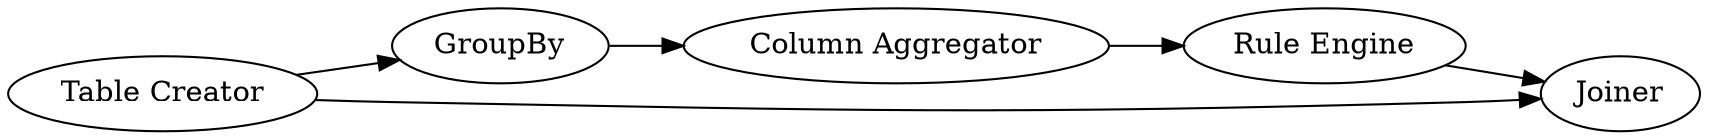 digraph {
	1 [label="Table Creator"]
	2 [label=GroupBy]
	3 [label=Joiner]
	4 [label="Column Aggregator"]
	5 [label="Rule Engine"]
	1 -> 2
	1 -> 3
	2 -> 4
	4 -> 5
	5 -> 3
	rankdir=LR
}
